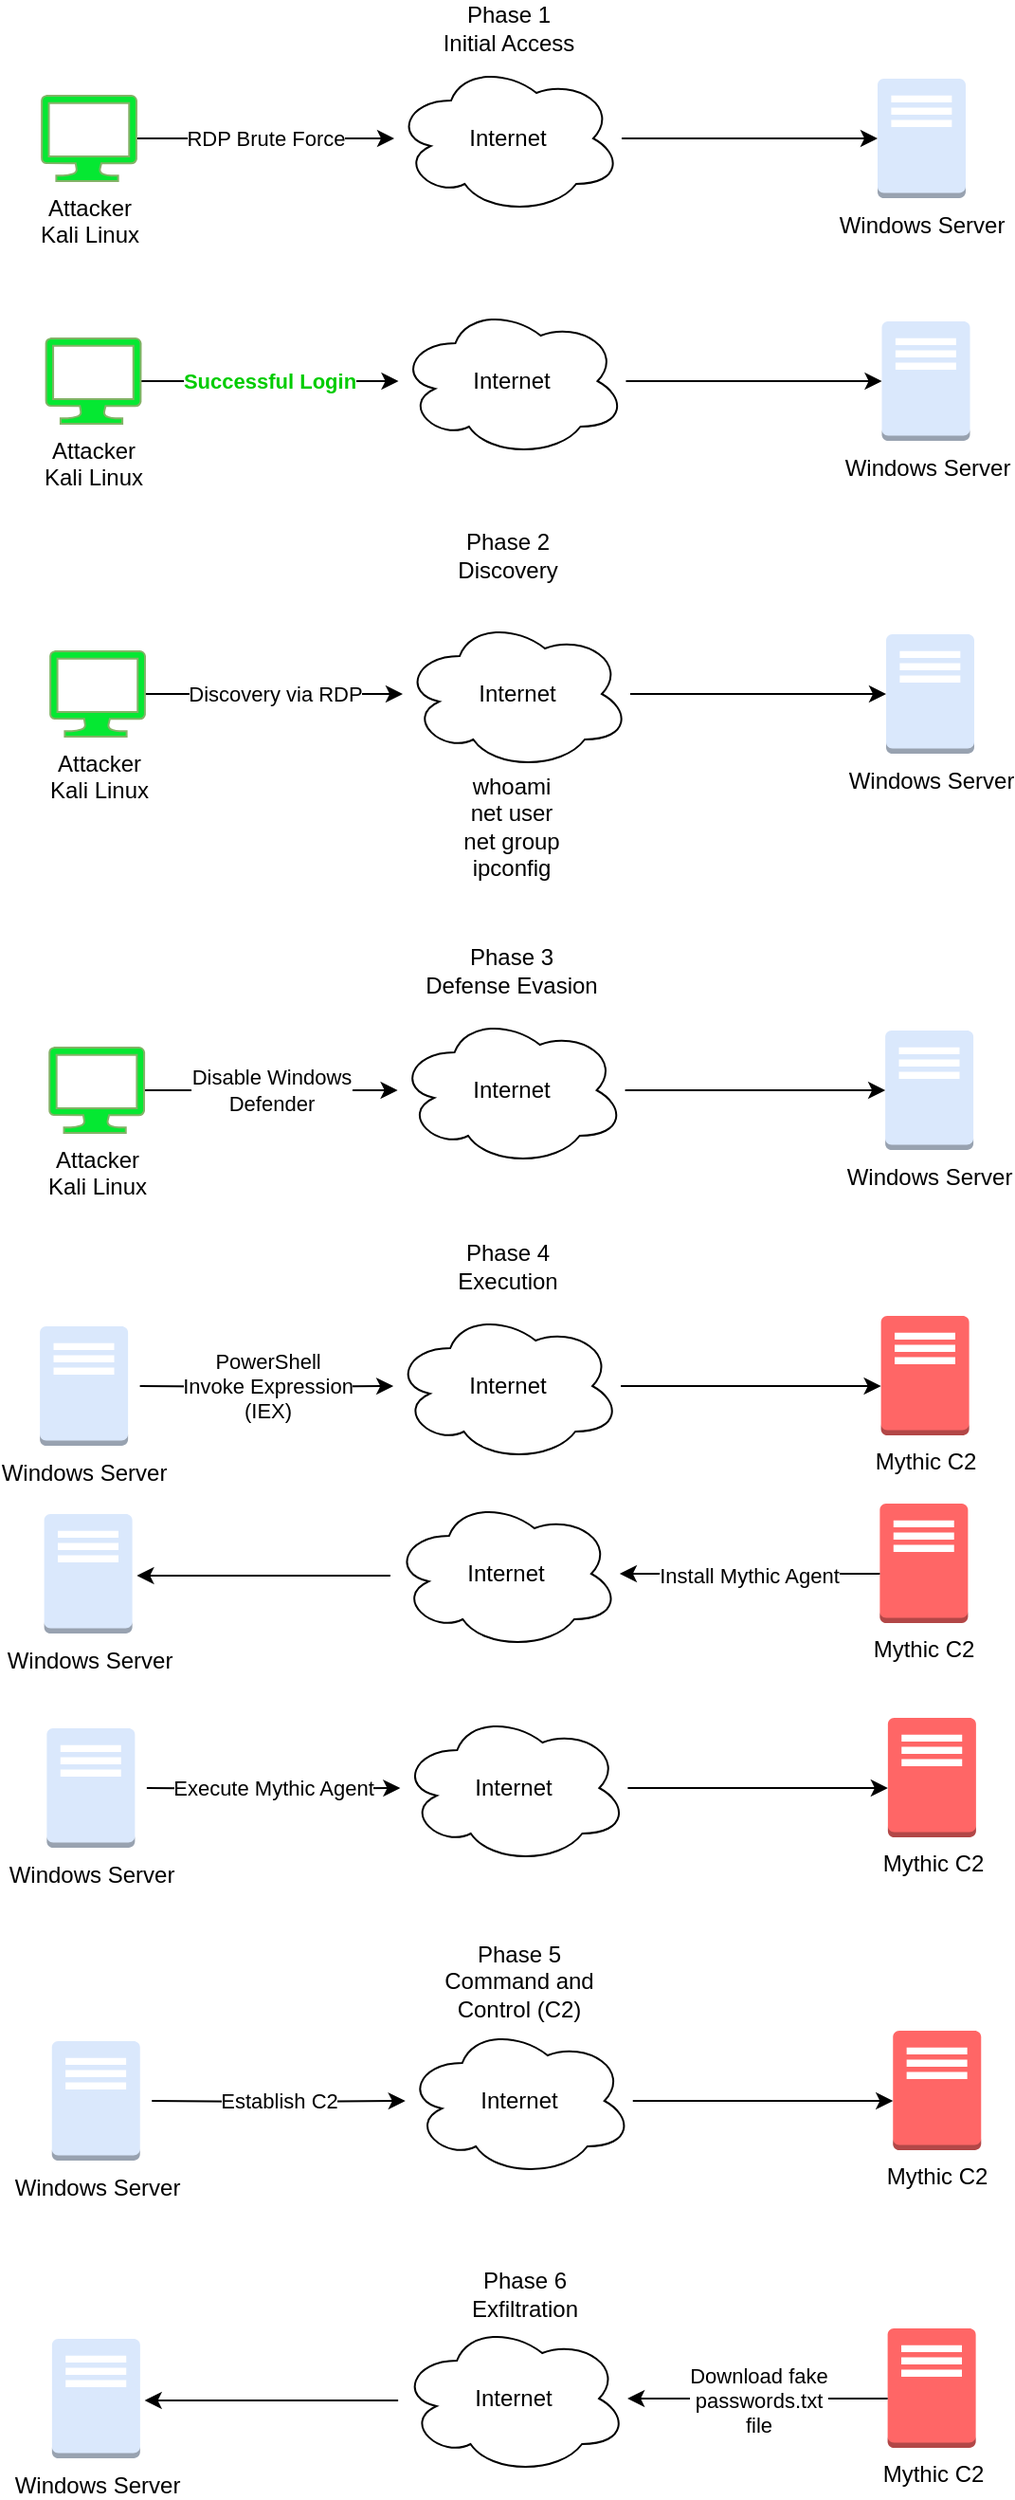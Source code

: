 <mxfile version="24.7.17">
  <diagram name="Page-1" id="WlKZZmsZmX4N7b6tdtYu">
    <mxGraphModel dx="1050" dy="625" grid="0" gridSize="10" guides="1" tooltips="1" connect="1" arrows="1" fold="1" page="1" pageScale="1" pageWidth="850" pageHeight="1100" math="0" shadow="0">
      <root>
        <mxCell id="0" />
        <mxCell id="1" parent="0" />
        <mxCell id="M0pA7oWP53qlLATDXa_z-1" value="Mythic C2" style="outlineConnect=0;dashed=0;verticalLabelPosition=bottom;verticalAlign=top;align=center;html=1;shape=mxgraph.aws3.traditional_server;fillColor=#FF6666;strokeColor=#b85450;" vertex="1" parent="1">
          <mxGeometry x="585.81" y="744" width="46.5" height="63" as="geometry" />
        </mxCell>
        <mxCell id="M0pA7oWP53qlLATDXa_z-9" value="Windows Server" style="outlineConnect=0;dashed=0;verticalLabelPosition=bottom;verticalAlign=top;align=center;html=1;shape=mxgraph.aws3.traditional_server;fillColor=#dae8fc;strokeColor=#6c8ebf;" vertex="1" parent="1">
          <mxGeometry x="584" y="91.5" width="46.5" height="63" as="geometry" />
        </mxCell>
        <mxCell id="M0pA7oWP53qlLATDXa_z-10" value="Internet" style="ellipse;shape=cloud;whiteSpace=wrap;html=1;" vertex="1" parent="1">
          <mxGeometry x="329" y="83" width="120" height="80" as="geometry" />
        </mxCell>
        <mxCell id="M0pA7oWP53qlLATDXa_z-11" value="RDP Brute Force" style="edgeStyle=orthogonalEdgeStyle;rounded=0;orthogonalLoop=1;jettySize=auto;html=1;" edge="1" source="M0pA7oWP53qlLATDXa_z-12" target="M0pA7oWP53qlLATDXa_z-10" parent="1">
          <mxGeometry relative="1" as="geometry" />
        </mxCell>
        <mxCell id="M0pA7oWP53qlLATDXa_z-12" value="Attacker&lt;div&gt;Kali Linux&lt;/div&gt;" style="verticalLabelPosition=bottom;html=1;verticalAlign=top;align=center;strokeColor=#82b366;fillColor=#05E832;shape=mxgraph.azure.computer;pointerEvents=1;" vertex="1" parent="1">
          <mxGeometry x="143" y="100.5" width="50" height="45" as="geometry" />
        </mxCell>
        <mxCell id="M0pA7oWP53qlLATDXa_z-13" style="edgeStyle=orthogonalEdgeStyle;rounded=0;orthogonalLoop=1;jettySize=auto;html=1;entryX=0;entryY=0.5;entryDx=0;entryDy=0;entryPerimeter=0;" edge="1" source="M0pA7oWP53qlLATDXa_z-10" target="M0pA7oWP53qlLATDXa_z-9" parent="1">
          <mxGeometry relative="1" as="geometry" />
        </mxCell>
        <mxCell id="M0pA7oWP53qlLATDXa_z-21" value="Windows Server" style="outlineConnect=0;dashed=0;verticalLabelPosition=bottom;verticalAlign=top;align=center;html=1;shape=mxgraph.aws3.traditional_server;fillColor=#dae8fc;strokeColor=#6c8ebf;" vertex="1" parent="1">
          <mxGeometry x="586.25" y="219.5" width="46.5" height="63" as="geometry" />
        </mxCell>
        <mxCell id="M0pA7oWP53qlLATDXa_z-22" value="Internet" style="ellipse;shape=cloud;whiteSpace=wrap;html=1;" vertex="1" parent="1">
          <mxGeometry x="331.25" y="211" width="120" height="80" as="geometry" />
        </mxCell>
        <mxCell id="M0pA7oWP53qlLATDXa_z-23" value="&lt;b&gt;&lt;font&gt;Successful Login&lt;/font&gt;&lt;/b&gt;" style="edgeStyle=orthogonalEdgeStyle;rounded=0;orthogonalLoop=1;jettySize=auto;html=1;fontColor=#00CC00;" edge="1" source="M0pA7oWP53qlLATDXa_z-24" target="M0pA7oWP53qlLATDXa_z-22" parent="1">
          <mxGeometry relative="1" as="geometry" />
        </mxCell>
        <mxCell id="M0pA7oWP53qlLATDXa_z-24" value="Attacker&lt;div&gt;Kali Linux&lt;/div&gt;" style="verticalLabelPosition=bottom;html=1;verticalAlign=top;align=center;strokeColor=#82b366;fillColor=#05E832;shape=mxgraph.azure.computer;pointerEvents=1;" vertex="1" parent="1">
          <mxGeometry x="145.25" y="228.5" width="50" height="45" as="geometry" />
        </mxCell>
        <mxCell id="M0pA7oWP53qlLATDXa_z-25" style="edgeStyle=orthogonalEdgeStyle;rounded=0;orthogonalLoop=1;jettySize=auto;html=1;entryX=0;entryY=0.5;entryDx=0;entryDy=0;entryPerimeter=0;" edge="1" source="M0pA7oWP53qlLATDXa_z-22" target="M0pA7oWP53qlLATDXa_z-21" parent="1">
          <mxGeometry relative="1" as="geometry" />
        </mxCell>
        <mxCell id="M0pA7oWP53qlLATDXa_z-26" value="Phase 1&lt;div&gt;Initial Access&lt;/div&gt;" style="text;html=1;align=center;verticalAlign=middle;whiteSpace=wrap;rounded=0;" vertex="1" parent="1">
          <mxGeometry x="346.5" y="50" width="85" height="30" as="geometry" />
        </mxCell>
        <mxCell id="M0pA7oWP53qlLATDXa_z-27" value="Phase 2&lt;div&gt;Discovery&lt;/div&gt;" style="text;html=1;align=center;verticalAlign=middle;whiteSpace=wrap;rounded=0;" vertex="1" parent="1">
          <mxGeometry x="359" y="328" width="60" height="30" as="geometry" />
        </mxCell>
        <mxCell id="M0pA7oWP53qlLATDXa_z-28" value="Windows Server" style="outlineConnect=0;dashed=0;verticalLabelPosition=bottom;verticalAlign=top;align=center;html=1;shape=mxgraph.aws3.traditional_server;fillColor=#dae8fc;strokeColor=#6c8ebf;" vertex="1" parent="1">
          <mxGeometry x="588.5" y="384.5" width="46.5" height="63" as="geometry" />
        </mxCell>
        <mxCell id="M0pA7oWP53qlLATDXa_z-29" value="Internet" style="ellipse;shape=cloud;whiteSpace=wrap;html=1;" vertex="1" parent="1">
          <mxGeometry x="333.5" y="376" width="120" height="80" as="geometry" />
        </mxCell>
        <mxCell id="M0pA7oWP53qlLATDXa_z-30" value="&lt;span style=&quot;font-weight: normal;&quot;&gt;Discovery via RDP&lt;/span&gt;" style="edgeStyle=orthogonalEdgeStyle;rounded=0;orthogonalLoop=1;jettySize=auto;html=1;fontColor=#000000;fontStyle=1" edge="1" source="M0pA7oWP53qlLATDXa_z-31" target="M0pA7oWP53qlLATDXa_z-29" parent="1">
          <mxGeometry relative="1" as="geometry" />
        </mxCell>
        <mxCell id="M0pA7oWP53qlLATDXa_z-31" value="Attacker&lt;div&gt;Kali Linux&lt;/div&gt;" style="verticalLabelPosition=bottom;html=1;verticalAlign=top;align=center;strokeColor=#82b366;fillColor=#05E832;shape=mxgraph.azure.computer;pointerEvents=1;" vertex="1" parent="1">
          <mxGeometry x="147.5" y="393.5" width="50" height="45" as="geometry" />
        </mxCell>
        <mxCell id="M0pA7oWP53qlLATDXa_z-32" style="edgeStyle=orthogonalEdgeStyle;rounded=0;orthogonalLoop=1;jettySize=auto;html=1;entryX=0;entryY=0.5;entryDx=0;entryDy=0;entryPerimeter=0;" edge="1" source="M0pA7oWP53qlLATDXa_z-29" target="M0pA7oWP53qlLATDXa_z-28" parent="1">
          <mxGeometry relative="1" as="geometry" />
        </mxCell>
        <mxCell id="M0pA7oWP53qlLATDXa_z-33" value="whoami&lt;div&gt;net user&lt;/div&gt;&lt;div&gt;net group&lt;/div&gt;&lt;div&gt;ipconfig&lt;/div&gt;" style="text;html=1;align=center;verticalAlign=middle;whiteSpace=wrap;rounded=0;" vertex="1" parent="1">
          <mxGeometry x="361.25" y="471" width="60" height="30" as="geometry" />
        </mxCell>
        <mxCell id="M0pA7oWP53qlLATDXa_z-34" value="Windows Server" style="outlineConnect=0;dashed=0;verticalLabelPosition=bottom;verticalAlign=top;align=center;html=1;shape=mxgraph.aws3.traditional_server;fillColor=#dae8fc;strokeColor=#6c8ebf;" vertex="1" parent="1">
          <mxGeometry x="588.06" y="593.5" width="46.5" height="63" as="geometry" />
        </mxCell>
        <mxCell id="M0pA7oWP53qlLATDXa_z-35" value="Internet" style="ellipse;shape=cloud;whiteSpace=wrap;html=1;" vertex="1" parent="1">
          <mxGeometry x="330.81" y="585" width="120" height="80" as="geometry" />
        </mxCell>
        <mxCell id="M0pA7oWP53qlLATDXa_z-36" value="&lt;font color=&quot;#000000&quot;&gt;Disable Windows&lt;/font&gt;&lt;div&gt;&lt;font color=&quot;#000000&quot;&gt;Defender&lt;/font&gt;&lt;/div&gt;" style="edgeStyle=orthogonalEdgeStyle;rounded=0;orthogonalLoop=1;jettySize=auto;html=1;fontColor=#00CC00;" edge="1" source="M0pA7oWP53qlLATDXa_z-37" target="M0pA7oWP53qlLATDXa_z-35" parent="1">
          <mxGeometry relative="1" as="geometry" />
        </mxCell>
        <mxCell id="M0pA7oWP53qlLATDXa_z-37" value="Attacker&lt;div&gt;Kali Linux&lt;/div&gt;" style="verticalLabelPosition=bottom;html=1;verticalAlign=top;align=center;strokeColor=#82b366;fillColor=#05E832;shape=mxgraph.azure.computer;pointerEvents=1;" vertex="1" parent="1">
          <mxGeometry x="147.06" y="602.5" width="50" height="45" as="geometry" />
        </mxCell>
        <mxCell id="M0pA7oWP53qlLATDXa_z-38" style="edgeStyle=orthogonalEdgeStyle;rounded=0;orthogonalLoop=1;jettySize=auto;html=1;entryX=0;entryY=0.5;entryDx=0;entryDy=0;entryPerimeter=0;" edge="1" source="M0pA7oWP53qlLATDXa_z-35" target="M0pA7oWP53qlLATDXa_z-34" parent="1">
          <mxGeometry relative="1" as="geometry" />
        </mxCell>
        <mxCell id="M0pA7oWP53qlLATDXa_z-39" value="Phase 3&lt;div&gt;Defense Evasion&lt;/div&gt;" style="text;html=1;align=center;verticalAlign=middle;whiteSpace=wrap;rounded=0;" vertex="1" parent="1">
          <mxGeometry x="340.06" y="547" width="101.5" height="30" as="geometry" />
        </mxCell>
        <mxCell id="M0pA7oWP53qlLATDXa_z-41" value="Internet" style="ellipse;shape=cloud;whiteSpace=wrap;html=1;" vertex="1" parent="1">
          <mxGeometry x="328.56" y="741" width="120" height="80" as="geometry" />
        </mxCell>
        <mxCell id="M0pA7oWP53qlLATDXa_z-42" value="&lt;font color=&quot;#000000&quot;&gt;PowerShell&lt;/font&gt;&lt;div&gt;&lt;font color=&quot;#000000&quot;&gt;Invoke Expression&lt;/font&gt;&lt;/div&gt;&lt;div&gt;&lt;font color=&quot;#000000&quot;&gt;(IEX)&lt;/font&gt;&lt;/div&gt;" style="edgeStyle=orthogonalEdgeStyle;rounded=0;orthogonalLoop=1;jettySize=auto;html=1;fontColor=#00CC00;" edge="1" target="M0pA7oWP53qlLATDXa_z-41" parent="1">
          <mxGeometry relative="1" as="geometry">
            <mxPoint x="194.81" y="781" as="sourcePoint" />
          </mxGeometry>
        </mxCell>
        <mxCell id="M0pA7oWP53qlLATDXa_z-44" style="edgeStyle=orthogonalEdgeStyle;rounded=0;orthogonalLoop=1;jettySize=auto;html=1;entryX=0;entryY=0.5;entryDx=0;entryDy=0;entryPerimeter=0;" edge="1" source="M0pA7oWP53qlLATDXa_z-41" parent="1">
          <mxGeometry relative="1" as="geometry">
            <mxPoint x="585.81" y="781" as="targetPoint" />
          </mxGeometry>
        </mxCell>
        <mxCell id="M0pA7oWP53qlLATDXa_z-45" value="Phase 4&lt;div&gt;Execution&lt;/div&gt;" style="text;html=1;align=center;verticalAlign=middle;whiteSpace=wrap;rounded=0;" vertex="1" parent="1">
          <mxGeometry x="337.81" y="703" width="101.5" height="30" as="geometry" />
        </mxCell>
        <mxCell id="M0pA7oWP53qlLATDXa_z-46" value="Windows Server" style="outlineConnect=0;dashed=0;verticalLabelPosition=bottom;verticalAlign=top;align=center;html=1;shape=mxgraph.aws3.traditional_server;fillColor=#dae8fc;strokeColor=#6c8ebf;" vertex="1" parent="1">
          <mxGeometry x="142.06" y="749.5" width="46.5" height="63" as="geometry" />
        </mxCell>
        <mxCell id="M0pA7oWP53qlLATDXa_z-47" value="Mythic C2" style="outlineConnect=0;dashed=0;verticalLabelPosition=bottom;verticalAlign=top;align=center;html=1;shape=mxgraph.aws3.traditional_server;fillColor=#FF6666;strokeColor=#b85450;" vertex="1" parent="1">
          <mxGeometry x="585.19" y="843" width="46.5" height="63" as="geometry" />
        </mxCell>
        <mxCell id="M0pA7oWP53qlLATDXa_z-48" value="Internet" style="ellipse;shape=cloud;whiteSpace=wrap;html=1;" vertex="1" parent="1">
          <mxGeometry x="327.94" y="840" width="120" height="80" as="geometry" />
        </mxCell>
        <mxCell id="M0pA7oWP53qlLATDXa_z-49" value="" style="edgeStyle=orthogonalEdgeStyle;rounded=0;orthogonalLoop=1;jettySize=auto;html=1;fontColor=#00CC00;endArrow=none;endFill=0;startArrow=classic;startFill=1;" edge="1" parent="1">
          <mxGeometry relative="1" as="geometry">
            <mxPoint x="193.19" y="881" as="sourcePoint" />
            <mxPoint x="326.94" y="881" as="targetPoint" />
          </mxGeometry>
        </mxCell>
        <mxCell id="M0pA7oWP53qlLATDXa_z-50" value="Install Mythic Agent" style="edgeStyle=orthogonalEdgeStyle;rounded=0;orthogonalLoop=1;jettySize=auto;html=1;entryX=0;entryY=0.5;entryDx=0;entryDy=0;entryPerimeter=0;endArrow=none;endFill=0;startArrow=classic;startFill=1;" edge="1" source="M0pA7oWP53qlLATDXa_z-48" parent="1">
          <mxGeometry relative="1" as="geometry">
            <mxPoint x="585.19" y="880" as="targetPoint" />
          </mxGeometry>
        </mxCell>
        <mxCell id="M0pA7oWP53qlLATDXa_z-51" value="Windows Server" style="outlineConnect=0;dashed=0;verticalLabelPosition=bottom;verticalAlign=top;align=center;html=1;shape=mxgraph.aws3.traditional_server;fillColor=#dae8fc;strokeColor=#6c8ebf;" vertex="1" parent="1">
          <mxGeometry x="144.31" y="848.5" width="46.5" height="63" as="geometry" />
        </mxCell>
        <mxCell id="M0pA7oWP53qlLATDXa_z-52" value="&lt;font color=&quot;#000000&quot;&gt;Execute Mythic Agent&lt;/font&gt;" style="edgeStyle=orthogonalEdgeStyle;rounded=0;orthogonalLoop=1;jettySize=auto;html=1;fontColor=#00CC00;" edge="1" target="M0pA7oWP53qlLATDXa_z-55" parent="1">
          <mxGeometry relative="1" as="geometry">
            <mxPoint x="198.44" y="993" as="sourcePoint" />
          </mxGeometry>
        </mxCell>
        <mxCell id="M0pA7oWP53qlLATDXa_z-53" style="edgeStyle=orthogonalEdgeStyle;rounded=0;orthogonalLoop=1;jettySize=auto;html=1;entryX=0;entryY=0.5;entryDx=0;entryDy=0;entryPerimeter=0;" edge="1" source="M0pA7oWP53qlLATDXa_z-55" parent="1">
          <mxGeometry relative="1" as="geometry">
            <mxPoint x="589.44" y="993" as="targetPoint" />
          </mxGeometry>
        </mxCell>
        <mxCell id="M0pA7oWP53qlLATDXa_z-54" value="Mythic C2" style="outlineConnect=0;dashed=0;verticalLabelPosition=bottom;verticalAlign=top;align=center;html=1;shape=mxgraph.aws3.traditional_server;fillColor=#FF6666;strokeColor=#b85450;" vertex="1" parent="1">
          <mxGeometry x="589.44" y="956" width="46.5" height="63" as="geometry" />
        </mxCell>
        <mxCell id="M0pA7oWP53qlLATDXa_z-55" value="Internet" style="ellipse;shape=cloud;whiteSpace=wrap;html=1;" vertex="1" parent="1">
          <mxGeometry x="332.19" y="953" width="120" height="80" as="geometry" />
        </mxCell>
        <mxCell id="M0pA7oWP53qlLATDXa_z-56" value="Windows Server" style="outlineConnect=0;dashed=0;verticalLabelPosition=bottom;verticalAlign=top;align=center;html=1;shape=mxgraph.aws3.traditional_server;fillColor=#dae8fc;strokeColor=#6c8ebf;" vertex="1" parent="1">
          <mxGeometry x="145.69" y="961.5" width="46.5" height="63" as="geometry" />
        </mxCell>
        <mxCell id="M0pA7oWP53qlLATDXa_z-57" value="Mythic C2" style="outlineConnect=0;dashed=0;verticalLabelPosition=bottom;verticalAlign=top;align=center;html=1;shape=mxgraph.aws3.traditional_server;fillColor=#FF6666;strokeColor=#b85450;" vertex="1" parent="1">
          <mxGeometry x="592.13" y="1121" width="46.5" height="63" as="geometry" />
        </mxCell>
        <mxCell id="M0pA7oWP53qlLATDXa_z-58" value="Internet" style="ellipse;shape=cloud;whiteSpace=wrap;html=1;" vertex="1" parent="1">
          <mxGeometry x="334.88" y="1118" width="120" height="80" as="geometry" />
        </mxCell>
        <mxCell id="M0pA7oWP53qlLATDXa_z-59" value="&lt;font color=&quot;#000000&quot;&gt;Establish C2&lt;/font&gt;" style="edgeStyle=orthogonalEdgeStyle;rounded=0;orthogonalLoop=1;jettySize=auto;html=1;fontColor=#00CC00;" edge="1" target="M0pA7oWP53qlLATDXa_z-58" parent="1">
          <mxGeometry relative="1" as="geometry">
            <mxPoint x="201.13" y="1158" as="sourcePoint" />
          </mxGeometry>
        </mxCell>
        <mxCell id="M0pA7oWP53qlLATDXa_z-60" style="edgeStyle=orthogonalEdgeStyle;rounded=0;orthogonalLoop=1;jettySize=auto;html=1;entryX=0;entryY=0.5;entryDx=0;entryDy=0;entryPerimeter=0;" edge="1" source="M0pA7oWP53qlLATDXa_z-58" parent="1">
          <mxGeometry relative="1" as="geometry">
            <mxPoint x="592.13" y="1158" as="targetPoint" />
          </mxGeometry>
        </mxCell>
        <mxCell id="M0pA7oWP53qlLATDXa_z-61" value="Phase 5&lt;div&gt;Command and Control (C2)&lt;/div&gt;" style="text;html=1;align=center;verticalAlign=middle;whiteSpace=wrap;rounded=0;" vertex="1" parent="1">
          <mxGeometry x="344.13" y="1080" width="101.5" height="30" as="geometry" />
        </mxCell>
        <mxCell id="M0pA7oWP53qlLATDXa_z-62" value="Windows Server" style="outlineConnect=0;dashed=0;verticalLabelPosition=bottom;verticalAlign=top;align=center;html=1;shape=mxgraph.aws3.traditional_server;fillColor=#dae8fc;strokeColor=#6c8ebf;" vertex="1" parent="1">
          <mxGeometry x="148.38" y="1126.5" width="46.5" height="63" as="geometry" />
        </mxCell>
        <mxCell id="M0pA7oWP53qlLATDXa_z-63" value="Mythic C2" style="outlineConnect=0;dashed=0;verticalLabelPosition=bottom;verticalAlign=top;align=center;html=1;shape=mxgraph.aws3.traditional_server;fillColor=#FF6666;strokeColor=#b85450;" vertex="1" parent="1">
          <mxGeometry x="589.31" y="1278" width="46.5" height="63" as="geometry" />
        </mxCell>
        <mxCell id="M0pA7oWP53qlLATDXa_z-64" value="Internet" style="ellipse;shape=cloud;whiteSpace=wrap;html=1;" vertex="1" parent="1">
          <mxGeometry x="332.06" y="1275" width="120" height="80" as="geometry" />
        </mxCell>
        <mxCell id="M0pA7oWP53qlLATDXa_z-65" value="" style="edgeStyle=orthogonalEdgeStyle;rounded=0;orthogonalLoop=1;jettySize=auto;html=1;fontColor=#00CC00;endArrow=none;endFill=0;startArrow=classic;startFill=1;" edge="1" parent="1">
          <mxGeometry relative="1" as="geometry">
            <mxPoint x="197.31" y="1316" as="sourcePoint" />
            <mxPoint x="331.06" y="1316" as="targetPoint" />
          </mxGeometry>
        </mxCell>
        <mxCell id="M0pA7oWP53qlLATDXa_z-66" value="Download fake&lt;div&gt;passwords.txt&lt;/div&gt;&lt;div&gt;file&lt;/div&gt;" style="edgeStyle=orthogonalEdgeStyle;rounded=0;orthogonalLoop=1;jettySize=auto;html=1;entryX=0;entryY=0.5;entryDx=0;entryDy=0;entryPerimeter=0;endArrow=none;endFill=0;startArrow=classic;startFill=1;" edge="1" source="M0pA7oWP53qlLATDXa_z-64" parent="1">
          <mxGeometry relative="1" as="geometry">
            <mxPoint x="589.31" y="1315" as="targetPoint" />
          </mxGeometry>
        </mxCell>
        <mxCell id="M0pA7oWP53qlLATDXa_z-67" value="Windows Server" style="outlineConnect=0;dashed=0;verticalLabelPosition=bottom;verticalAlign=top;align=center;html=1;shape=mxgraph.aws3.traditional_server;fillColor=#dae8fc;strokeColor=#6c8ebf;" vertex="1" parent="1">
          <mxGeometry x="148.43" y="1283.5" width="46.5" height="63" as="geometry" />
        </mxCell>
        <mxCell id="M0pA7oWP53qlLATDXa_z-68" value="Phase 6&lt;div&gt;Exfiltration&lt;/div&gt;" style="text;html=1;align=center;verticalAlign=middle;whiteSpace=wrap;rounded=0;" vertex="1" parent="1">
          <mxGeometry x="367.62" y="1245" width="60" height="30" as="geometry" />
        </mxCell>
      </root>
    </mxGraphModel>
  </diagram>
</mxfile>
